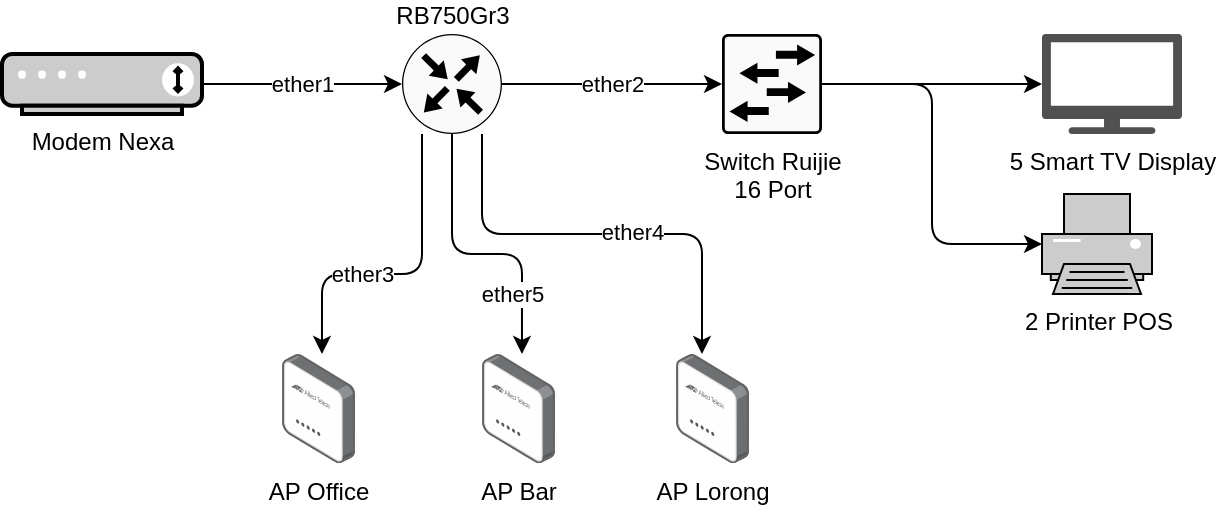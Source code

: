 <mxfile version="27.1.6">
  <diagram name="Page-1" id="ddht3bscKwh4LZZuZZTl">
    <mxGraphModel dx="658" dy="586" grid="1" gridSize="10" guides="1" tooltips="1" connect="1" arrows="1" fold="1" page="1" pageScale="1" pageWidth="827" pageHeight="1169" math="0" shadow="0">
      <root>
        <mxCell id="0" />
        <mxCell id="1" parent="0" />
        <mxCell id="ApSWO47698_w1Fj-0ZIG-4" value="ether1" style="edgeStyle=orthogonalEdgeStyle;rounded=1;orthogonalLoop=1;jettySize=auto;html=1;" parent="1" source="ApSWO47698_w1Fj-0ZIG-1" target="ApSWO47698_w1Fj-0ZIG-2" edge="1">
          <mxGeometry relative="1" as="geometry" />
        </mxCell>
        <mxCell id="ApSWO47698_w1Fj-0ZIG-1" value="Modem Nexa" style="fontColor=light-dark(#000000,#000000);verticalAlign=top;verticalLabelPosition=bottom;labelPosition=center;align=center;html=1;outlineConnect=0;fillColor=#CCCCCC;strokeColor=light-dark(#000000,#000000);gradientColor=none;gradientDirection=north;strokeWidth=2;shape=mxgraph.networks.modem;rounded=1;" parent="1" vertex="1">
          <mxGeometry x="40" y="90" width="100" height="30" as="geometry" />
        </mxCell>
        <mxCell id="ApSWO47698_w1Fj-0ZIG-6" value="ether2" style="edgeStyle=orthogonalEdgeStyle;rounded=1;orthogonalLoop=1;jettySize=auto;html=1;" parent="1" source="ApSWO47698_w1Fj-0ZIG-2" target="ApSWO47698_w1Fj-0ZIG-3" edge="1">
          <mxGeometry relative="1" as="geometry" />
        </mxCell>
        <mxCell id="ApSWO47698_w1Fj-0ZIG-2" value="RB750Gr3" style="points=[[0.5,0,0],[1,0.5,0],[0.5,1,0],[0,0.5,0],[0.145,0.145,0],[0.856,0.145,0],[0.855,0.856,0],[0.145,0.855,0]];verticalLabelPosition=top;html=1;verticalAlign=bottom;aspect=fixed;align=center;pointerEvents=1;shape=mxgraph.cisco19.rect;prIcon=router;fillColor=#FAFAFA;strokeColor=light-dark(#000000,#000000);labelPosition=center;rounded=1;" parent="1" vertex="1">
          <mxGeometry x="240" y="80" width="50" height="50" as="geometry" />
        </mxCell>
        <mxCell id="bEQi_jsNkSc2u1S-dJ8k-3" value="" style="edgeStyle=orthogonalEdgeStyle;rounded=1;orthogonalLoop=1;jettySize=auto;html=1;" edge="1" parent="1" source="ApSWO47698_w1Fj-0ZIG-3" target="bEQi_jsNkSc2u1S-dJ8k-2">
          <mxGeometry relative="1" as="geometry" />
        </mxCell>
        <mxCell id="ApSWO47698_w1Fj-0ZIG-3" value="Switch Ruijie&lt;div&gt;16 Port&lt;/div&gt;" style="points=[[0.015,0.015,0],[0.985,0.015,0],[0.985,0.985,0],[0.015,0.985,0],[0.25,0,0],[0.5,0,0],[0.75,0,0],[1,0.25,0],[1,0.5,0],[1,0.75,0],[0.75,1,0],[0.5,1,0],[0.25,1,0],[0,0.75,0],[0,0.5,0],[0,0.25,0]];verticalLabelPosition=bottom;html=1;verticalAlign=top;aspect=fixed;align=center;pointerEvents=1;shape=mxgraph.cisco19.rect;prIcon=l2_switch;fillColor=#FAFAFA;strokeColor=light-dark(#000000,#000000);fontColor=light-dark(#000000,#000000);rounded=1;" parent="1" vertex="1">
          <mxGeometry x="400" y="80" width="50" height="50" as="geometry" />
        </mxCell>
        <mxCell id="ApSWO47698_w1Fj-0ZIG-7" value="AP Office" style="image;points=[];aspect=fixed;html=1;align=center;shadow=0;dashed=0;image=img/lib/allied_telesis/wireless/Access_Point_Indoor.svg;rounded=1;" parent="1" vertex="1">
          <mxGeometry x="180" y="240" width="36.6" height="54.6" as="geometry" />
        </mxCell>
        <mxCell id="ApSWO47698_w1Fj-0ZIG-8" value="AP Bar" style="image;points=[];aspect=fixed;html=1;align=center;shadow=0;dashed=0;image=img/lib/allied_telesis/wireless/Access_Point_Indoor.svg;rounded=1;" parent="1" vertex="1">
          <mxGeometry x="280" y="240" width="36.6" height="54.6" as="geometry" />
        </mxCell>
        <mxCell id="ApSWO47698_w1Fj-0ZIG-16" value="AP Lorong" style="image;points=[];aspect=fixed;html=1;align=center;shadow=0;dashed=0;image=img/lib/allied_telesis/wireless/Access_Point_Indoor.svg;rounded=1;" parent="1" vertex="1">
          <mxGeometry x="377" y="240" width="36.6" height="54.6" as="geometry" />
        </mxCell>
        <mxCell id="ApSWO47698_w1Fj-0ZIG-18" value="ether3" style="edgeStyle=orthogonalEdgeStyle;rounded=1;orthogonalLoop=1;jettySize=auto;html=1;entryX=0.546;entryY=0;entryDx=0;entryDy=0;entryPerimeter=0;" parent="1" source="ApSWO47698_w1Fj-0ZIG-2" target="ApSWO47698_w1Fj-0ZIG-7" edge="1">
          <mxGeometry x="0.25" relative="1" as="geometry">
            <Array as="points">
              <mxPoint x="250" y="200" />
              <mxPoint x="200" y="200" />
            </Array>
            <mxPoint as="offset" />
          </mxGeometry>
        </mxCell>
        <mxCell id="ApSWO47698_w1Fj-0ZIG-19" style="edgeStyle=orthogonalEdgeStyle;rounded=1;orthogonalLoop=1;jettySize=auto;html=1;entryX=0.546;entryY=0;entryDx=0;entryDy=0;entryPerimeter=0;" parent="1" source="ApSWO47698_w1Fj-0ZIG-2" target="ApSWO47698_w1Fj-0ZIG-8" edge="1">
          <mxGeometry relative="1" as="geometry">
            <Array as="points">
              <mxPoint x="265" y="190" />
              <mxPoint x="300" y="190" />
            </Array>
          </mxGeometry>
        </mxCell>
        <mxCell id="ApSWO47698_w1Fj-0ZIG-22" value="ether5" style="edgeLabel;html=1;align=center;verticalAlign=middle;resizable=0;points=[];rounded=1;" parent="ApSWO47698_w1Fj-0ZIG-19" vertex="1" connectable="0">
          <mxGeometry x="0.582" y="-5" relative="1" as="geometry">
            <mxPoint as="offset" />
          </mxGeometry>
        </mxCell>
        <mxCell id="ApSWO47698_w1Fj-0ZIG-20" style="edgeStyle=orthogonalEdgeStyle;rounded=1;orthogonalLoop=1;jettySize=auto;html=1;entryX=0.355;entryY=0;entryDx=0;entryDy=0;entryPerimeter=0;" parent="1" target="ApSWO47698_w1Fj-0ZIG-16" edge="1">
          <mxGeometry relative="1" as="geometry">
            <Array as="points">
              <mxPoint x="280" y="180" />
              <mxPoint x="390" y="180" />
            </Array>
            <mxPoint x="280" y="130" as="sourcePoint" />
            <mxPoint x="450" y="230" as="targetPoint" />
          </mxGeometry>
        </mxCell>
        <mxCell id="ApSWO47698_w1Fj-0ZIG-21" value="ether4" style="edgeLabel;html=1;align=center;verticalAlign=middle;resizable=0;points=[];rounded=1;" parent="ApSWO47698_w1Fj-0ZIG-20" vertex="1" connectable="0">
          <mxGeometry x="-0.214" y="1" relative="1" as="geometry">
            <mxPoint x="38" as="offset" />
          </mxGeometry>
        </mxCell>
        <mxCell id="bEQi_jsNkSc2u1S-dJ8k-2" value="5 Smart TV Display" style="sketch=0;pointerEvents=1;shadow=0;dashed=0;html=1;strokeColor=none;fillColor=#505050;labelPosition=center;verticalLabelPosition=bottom;verticalAlign=top;outlineConnect=0;align=center;shape=mxgraph.office.devices.tv;rounded=1;" vertex="1" parent="1">
          <mxGeometry x="560" y="80" width="70" height="50" as="geometry" />
        </mxCell>
        <mxCell id="bEQi_jsNkSc2u1S-dJ8k-4" value="2 Printer POS" style="fontColor=light-dark(#000000,#000000);verticalAlign=top;verticalLabelPosition=bottom;labelPosition=center;align=center;html=1;outlineConnect=0;fillColor=#CCCCCC;strokeColor=light-dark(#000000,#000000);gradientColor=none;gradientDirection=north;strokeWidth=2;shape=mxgraph.networks.printer;rounded=1;" vertex="1" parent="1">
          <mxGeometry x="560" y="160" width="55" height="50" as="geometry" />
        </mxCell>
        <mxCell id="bEQi_jsNkSc2u1S-dJ8k-5" style="edgeStyle=orthogonalEdgeStyle;rounded=1;orthogonalLoop=1;jettySize=auto;html=1;entryX=0;entryY=0.5;entryDx=0;entryDy=0;entryPerimeter=0;" edge="1" parent="1" source="ApSWO47698_w1Fj-0ZIG-3" target="bEQi_jsNkSc2u1S-dJ8k-4">
          <mxGeometry relative="1" as="geometry" />
        </mxCell>
      </root>
    </mxGraphModel>
  </diagram>
</mxfile>
